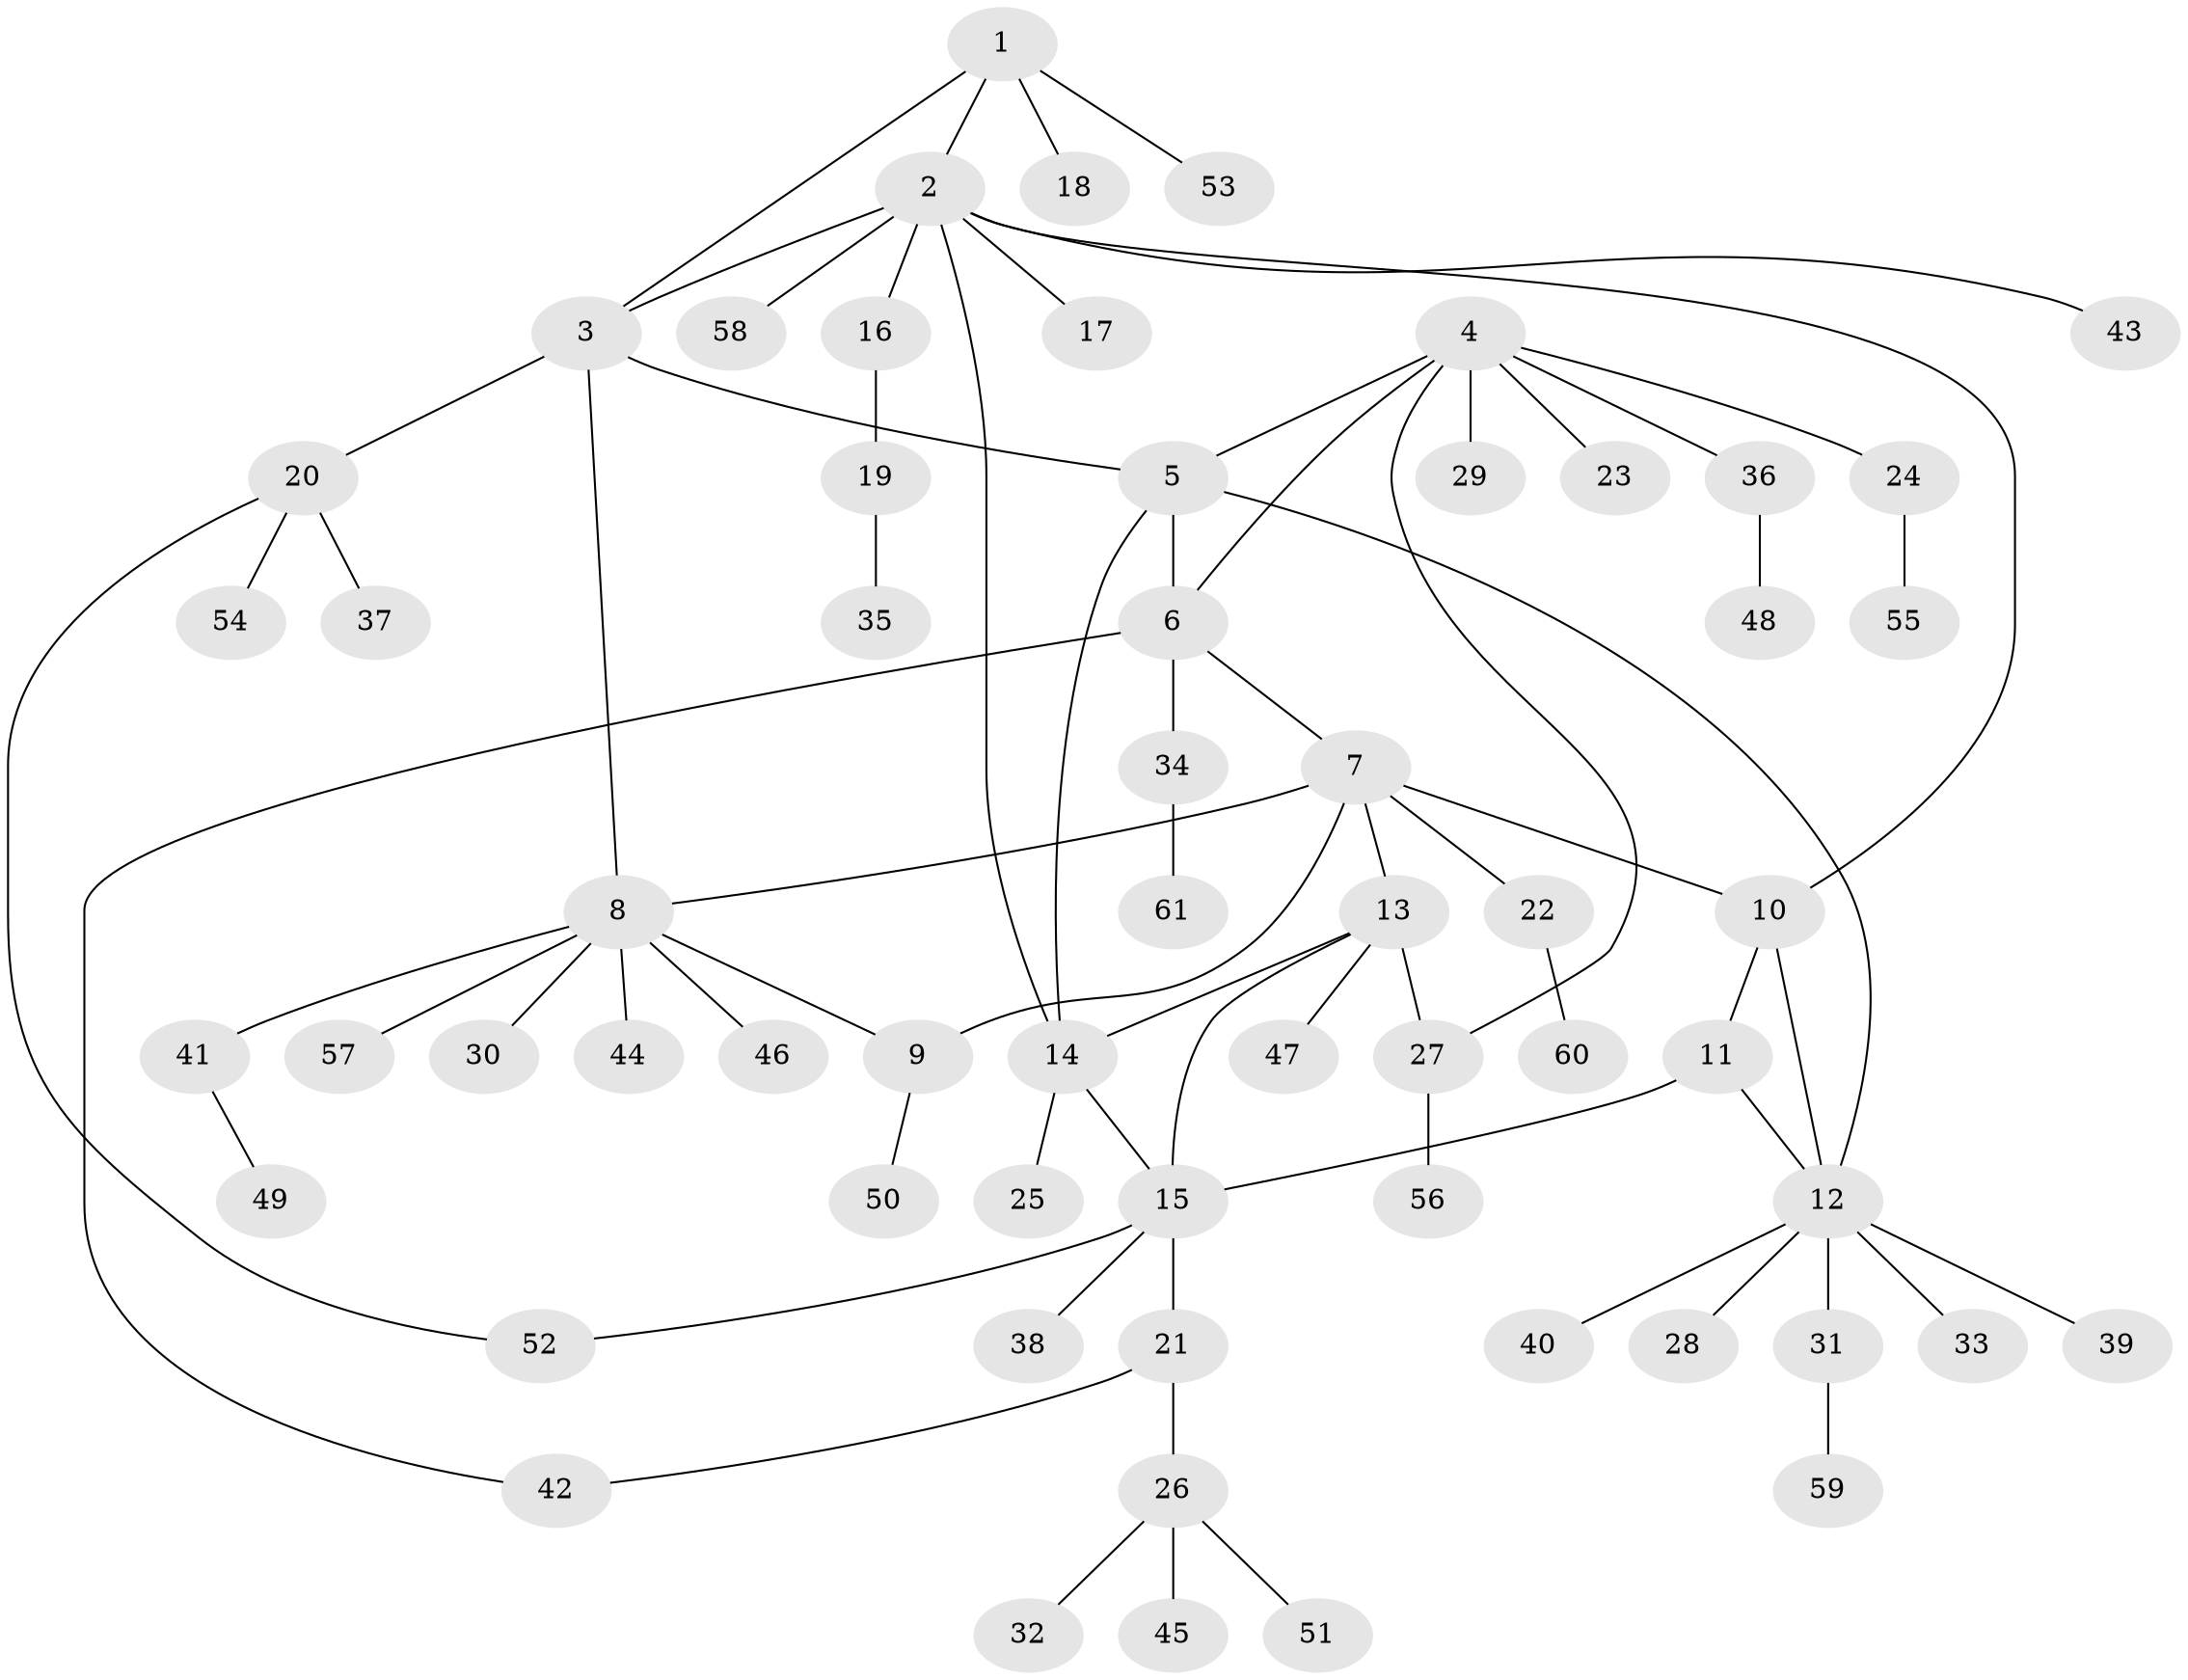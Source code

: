 // coarse degree distribution, {2: 0.11627906976744186, 10: 0.023255813953488372, 7: 0.06976744186046512, 8: 0.06976744186046512, 3: 0.046511627906976744, 1: 0.6511627906976745, 5: 0.023255813953488372}
// Generated by graph-tools (version 1.1) at 2025/42/03/06/25 10:42:12]
// undirected, 61 vertices, 74 edges
graph export_dot {
graph [start="1"]
  node [color=gray90,style=filled];
  1;
  2;
  3;
  4;
  5;
  6;
  7;
  8;
  9;
  10;
  11;
  12;
  13;
  14;
  15;
  16;
  17;
  18;
  19;
  20;
  21;
  22;
  23;
  24;
  25;
  26;
  27;
  28;
  29;
  30;
  31;
  32;
  33;
  34;
  35;
  36;
  37;
  38;
  39;
  40;
  41;
  42;
  43;
  44;
  45;
  46;
  47;
  48;
  49;
  50;
  51;
  52;
  53;
  54;
  55;
  56;
  57;
  58;
  59;
  60;
  61;
  1 -- 2;
  1 -- 3;
  1 -- 18;
  1 -- 53;
  2 -- 3;
  2 -- 10;
  2 -- 14;
  2 -- 16;
  2 -- 17;
  2 -- 43;
  2 -- 58;
  3 -- 5;
  3 -- 8;
  3 -- 20;
  4 -- 5;
  4 -- 6;
  4 -- 23;
  4 -- 24;
  4 -- 27;
  4 -- 29;
  4 -- 36;
  5 -- 6;
  5 -- 12;
  5 -- 14;
  6 -- 7;
  6 -- 34;
  6 -- 42;
  7 -- 8;
  7 -- 9;
  7 -- 10;
  7 -- 13;
  7 -- 22;
  8 -- 9;
  8 -- 30;
  8 -- 41;
  8 -- 44;
  8 -- 46;
  8 -- 57;
  9 -- 50;
  10 -- 11;
  10 -- 12;
  11 -- 12;
  11 -- 15;
  12 -- 28;
  12 -- 31;
  12 -- 33;
  12 -- 39;
  12 -- 40;
  13 -- 14;
  13 -- 15;
  13 -- 27;
  13 -- 47;
  14 -- 15;
  14 -- 25;
  15 -- 21;
  15 -- 38;
  15 -- 52;
  16 -- 19;
  19 -- 35;
  20 -- 37;
  20 -- 52;
  20 -- 54;
  21 -- 26;
  21 -- 42;
  22 -- 60;
  24 -- 55;
  26 -- 32;
  26 -- 45;
  26 -- 51;
  27 -- 56;
  31 -- 59;
  34 -- 61;
  36 -- 48;
  41 -- 49;
}
